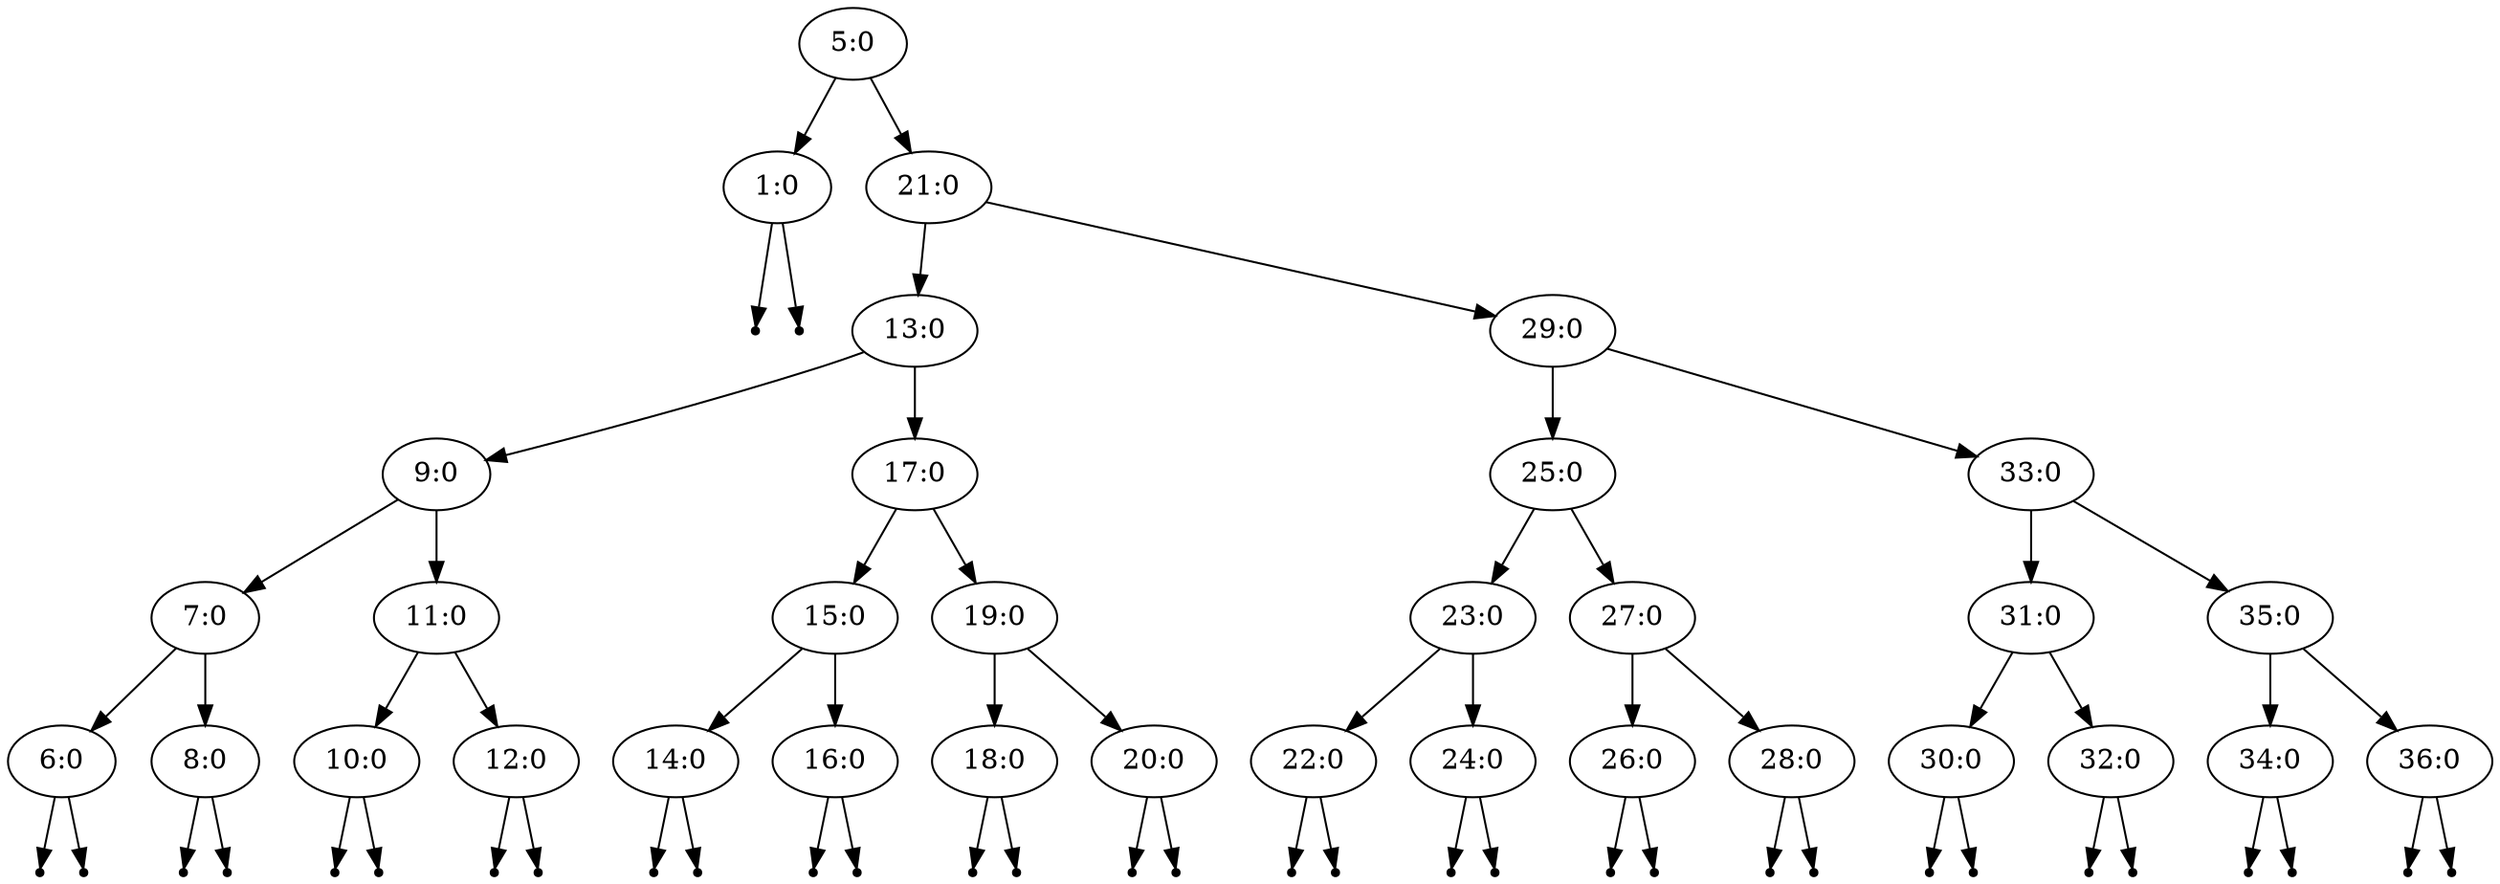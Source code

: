 digraph {
"1"[label="5:0"];
"2"[label="1:0"];
"3" [shape=point];
"4" [shape=point];
"2" -> "3";
"2" -> "4";
"5"[label="21:0"];
"6"[label="13:0"];
"7"[label="9:0"];
"8"[label="7:0"];
"9"[label="6:0"];
"10" [shape=point];
"11" [shape=point];
"9" -> "10";
"9" -> "11";
"12"[label="8:0"];
"13" [shape=point];
"14" [shape=point];
"12" -> "13";
"12" -> "14";
"8" -> "9";
"8" -> "12";
"15"[label="11:0"];
"16"[label="10:0"];
"17" [shape=point];
"18" [shape=point];
"16" -> "17";
"16" -> "18";
"19"[label="12:0"];
"20" [shape=point];
"21" [shape=point];
"19" -> "20";
"19" -> "21";
"15" -> "16";
"15" -> "19";
"7" -> "8";
"7" -> "15";
"22"[label="17:0"];
"23"[label="15:0"];
"24"[label="14:0"];
"25" [shape=point];
"26" [shape=point];
"24" -> "25";
"24" -> "26";
"27"[label="16:0"];
"28" [shape=point];
"29" [shape=point];
"27" -> "28";
"27" -> "29";
"23" -> "24";
"23" -> "27";
"30"[label="19:0"];
"31"[label="18:0"];
"32" [shape=point];
"33" [shape=point];
"31" -> "32";
"31" -> "33";
"34"[label="20:0"];
"35" [shape=point];
"36" [shape=point];
"34" -> "35";
"34" -> "36";
"30" -> "31";
"30" -> "34";
"22" -> "23";
"22" -> "30";
"6" -> "7";
"6" -> "22";
"37"[label="29:0"];
"38"[label="25:0"];
"39"[label="23:0"];
"40"[label="22:0"];
"41" [shape=point];
"42" [shape=point];
"40" -> "41";
"40" -> "42";
"43"[label="24:0"];
"44" [shape=point];
"45" [shape=point];
"43" -> "44";
"43" -> "45";
"39" -> "40";
"39" -> "43";
"46"[label="27:0"];
"47"[label="26:0"];
"48" [shape=point];
"49" [shape=point];
"47" -> "48";
"47" -> "49";
"50"[label="28:0"];
"51" [shape=point];
"52" [shape=point];
"50" -> "51";
"50" -> "52";
"46" -> "47";
"46" -> "50";
"38" -> "39";
"38" -> "46";
"53"[label="33:0"];
"54"[label="31:0"];
"55"[label="30:0"];
"56" [shape=point];
"57" [shape=point];
"55" -> "56";
"55" -> "57";
"58"[label="32:0"];
"59" [shape=point];
"60" [shape=point];
"58" -> "59";
"58" -> "60";
"54" -> "55";
"54" -> "58";
"61"[label="35:0"];
"62"[label="34:0"];
"63" [shape=point];
"64" [shape=point];
"62" -> "63";
"62" -> "64";
"65"[label="36:0"];
"66" [shape=point];
"67" [shape=point];
"65" -> "66";
"65" -> "67";
"61" -> "62";
"61" -> "65";
"53" -> "54";
"53" -> "61";
"37" -> "38";
"37" -> "53";
"5" -> "6";
"5" -> "37";
"1" -> "2";
"1" -> "5";
}